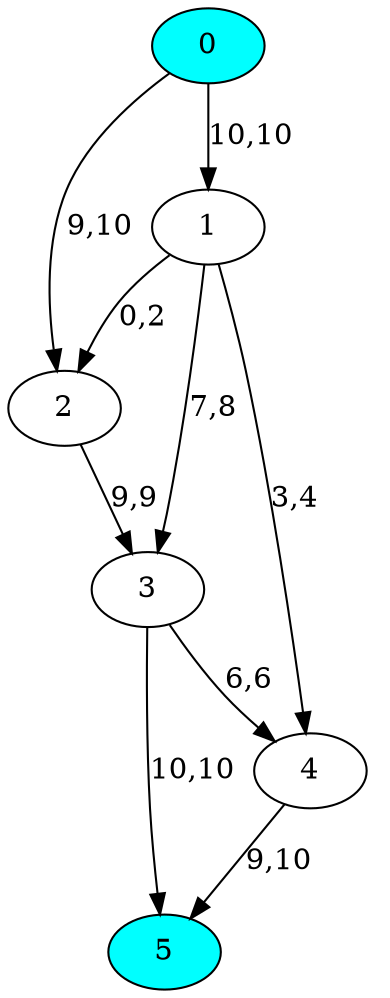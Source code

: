 digraph G {
    0 [fillcolor = aqua;style = "filled";];
    5 [fillcolor = aqua;style = "filled";];
    0 -> 1 [label="10,10"]
    0 -> 2 [label="9,10"]
    1 -> 2 [label="0,2"]
    2 -> 3 [label="9,9"]
    1 -> 3 [label="7,8"]
    1 -> 4 [label="3,4"]
    4 -> 5 [label="9,10"]
    3 -> 4 [label="6,6"]
    3 -> 5 [label="10,10"]
    0 -> 4 [style=invis]
}
/**
 * 8 : 0 1 3 5
 * 2 : 0 1 4 5
 * 2 : 0 2 3 5
 * 6 : 0 2 3 4 5
 * 1 : 0 2 3 1 4 5
 */